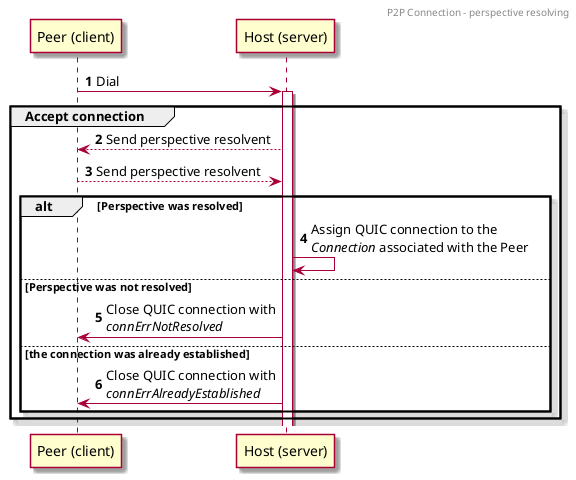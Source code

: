 @startuml
'https://plantuml.com/sequence-diagram

skin rose

header P2P Connection - perspective resolving

participant "Peer (client)" as Peer
participant "Host (server)" as Host

autonumber

Peer -> Host ++ : Dial
group Accept connection
    Host --> Peer: Send perspective resolvent
    Peer --> Host: Send perspective resolvent
    alt Perspective was resolved
        Host -> Host: Assign QUIC connection to the\n//Connection// associated with the Peer
    else Perspective was not resolved
        Host -> Peer: Close QUIC connection with\n//connErrNotResolved//
    else the connection was already established
        Host -> Peer: Close QUIC connection with\n//connErrAlreadyEstablished//
    end
end

@enduml